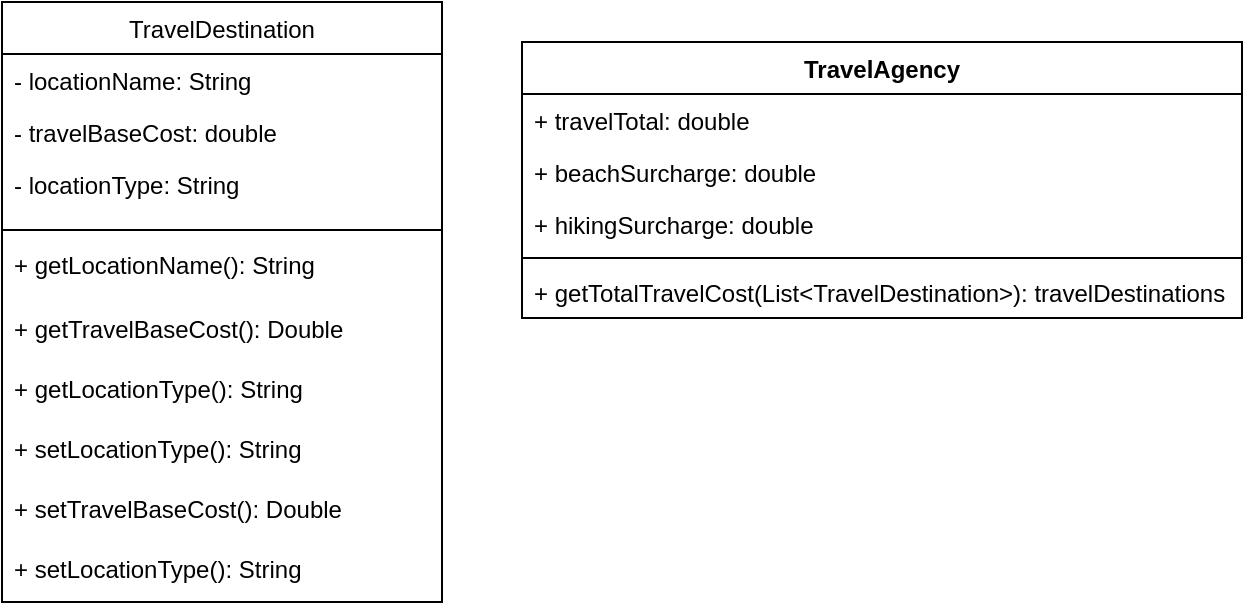 <mxfile version="20.4.1" type="github">
  <diagram id="fAXl7OuZk7RRFoEWN3Ao" name="Page-1">
    <mxGraphModel dx="780" dy="1079" grid="1" gridSize="10" guides="1" tooltips="1" connect="1" arrows="1" fold="1" page="1" pageScale="1" pageWidth="850" pageHeight="1100" math="0" shadow="0">
      <root>
        <mxCell id="0" />
        <mxCell id="1" parent="0" />
        <mxCell id="sYxfIPcY-UZjuVQNyiZb-36" value="TravelDestination" style="swimlane;fontStyle=0;childLayout=stackLayout;horizontal=1;startSize=26;fillColor=none;horizontalStack=0;resizeParent=1;resizeParentMax=0;resizeLast=0;collapsible=1;marginBottom=0;" vertex="1" parent="1">
          <mxGeometry x="60" y="120" width="220" height="300" as="geometry" />
        </mxCell>
        <mxCell id="sYxfIPcY-UZjuVQNyiZb-37" value="- locationName: String" style="text;strokeColor=none;fillColor=none;align=left;verticalAlign=top;spacingLeft=4;spacingRight=4;overflow=hidden;rotatable=0;points=[[0,0.5],[1,0.5]];portConstraint=eastwest;" vertex="1" parent="sYxfIPcY-UZjuVQNyiZb-36">
          <mxGeometry y="26" width="220" height="26" as="geometry" />
        </mxCell>
        <mxCell id="sYxfIPcY-UZjuVQNyiZb-38" value="- travelBaseCost: double" style="text;strokeColor=none;fillColor=none;align=left;verticalAlign=top;spacingLeft=4;spacingRight=4;overflow=hidden;rotatable=0;points=[[0,0.5],[1,0.5]];portConstraint=eastwest;" vertex="1" parent="sYxfIPcY-UZjuVQNyiZb-36">
          <mxGeometry y="52" width="220" height="26" as="geometry" />
        </mxCell>
        <mxCell id="sYxfIPcY-UZjuVQNyiZb-39" value="- locationType: String" style="text;strokeColor=none;fillColor=none;align=left;verticalAlign=top;spacingLeft=4;spacingRight=4;overflow=hidden;rotatable=0;points=[[0,0.5],[1,0.5]];portConstraint=eastwest;" vertex="1" parent="sYxfIPcY-UZjuVQNyiZb-36">
          <mxGeometry y="78" width="220" height="32" as="geometry" />
        </mxCell>
        <mxCell id="sYxfIPcY-UZjuVQNyiZb-55" value="" style="line;strokeWidth=1;fillColor=none;align=left;verticalAlign=middle;spacingTop=-1;spacingLeft=3;spacingRight=3;rotatable=0;labelPosition=right;points=[];portConstraint=eastwest;strokeColor=inherit;" vertex="1" parent="sYxfIPcY-UZjuVQNyiZb-36">
          <mxGeometry y="110" width="220" height="8" as="geometry" />
        </mxCell>
        <mxCell id="sYxfIPcY-UZjuVQNyiZb-52" value="+ getLocationName(): String" style="text;strokeColor=none;fillColor=none;align=left;verticalAlign=top;spacingLeft=4;spacingRight=4;overflow=hidden;rotatable=0;points=[[0,0.5],[1,0.5]];portConstraint=eastwest;" vertex="1" parent="sYxfIPcY-UZjuVQNyiZb-36">
          <mxGeometry y="118" width="220" height="32" as="geometry" />
        </mxCell>
        <mxCell id="sYxfIPcY-UZjuVQNyiZb-54" value="+ getTravelBaseCost(): Double" style="text;strokeColor=none;fillColor=none;align=left;verticalAlign=top;spacingLeft=4;spacingRight=4;overflow=hidden;rotatable=0;points=[[0,0.5],[1,0.5]];portConstraint=eastwest;" vertex="1" parent="sYxfIPcY-UZjuVQNyiZb-36">
          <mxGeometry y="150" width="220" height="30" as="geometry" />
        </mxCell>
        <mxCell id="sYxfIPcY-UZjuVQNyiZb-56" value="+ getLocationType(): String" style="text;strokeColor=none;fillColor=none;align=left;verticalAlign=top;spacingLeft=4;spacingRight=4;overflow=hidden;rotatable=0;points=[[0,0.5],[1,0.5]];portConstraint=eastwest;" vertex="1" parent="sYxfIPcY-UZjuVQNyiZb-36">
          <mxGeometry y="180" width="220" height="30" as="geometry" />
        </mxCell>
        <mxCell id="sYxfIPcY-UZjuVQNyiZb-57" value="+ setLocationType(): String" style="text;strokeColor=none;fillColor=none;align=left;verticalAlign=top;spacingLeft=4;spacingRight=4;overflow=hidden;rotatable=0;points=[[0,0.5],[1,0.5]];portConstraint=eastwest;" vertex="1" parent="sYxfIPcY-UZjuVQNyiZb-36">
          <mxGeometry y="210" width="220" height="30" as="geometry" />
        </mxCell>
        <mxCell id="sYxfIPcY-UZjuVQNyiZb-58" value="+ setTravelBaseCost(): Double" style="text;strokeColor=none;fillColor=none;align=left;verticalAlign=top;spacingLeft=4;spacingRight=4;overflow=hidden;rotatable=0;points=[[0,0.5],[1,0.5]];portConstraint=eastwest;" vertex="1" parent="sYxfIPcY-UZjuVQNyiZb-36">
          <mxGeometry y="240" width="220" height="30" as="geometry" />
        </mxCell>
        <mxCell id="sYxfIPcY-UZjuVQNyiZb-59" value="+ setLocationType(): String" style="text;strokeColor=none;fillColor=none;align=left;verticalAlign=top;spacingLeft=4;spacingRight=4;overflow=hidden;rotatable=0;points=[[0,0.5],[1,0.5]];portConstraint=eastwest;" vertex="1" parent="sYxfIPcY-UZjuVQNyiZb-36">
          <mxGeometry y="270" width="220" height="30" as="geometry" />
        </mxCell>
        <mxCell id="sYxfIPcY-UZjuVQNyiZb-60" value="TravelAgency" style="swimlane;fontStyle=1;align=center;verticalAlign=top;childLayout=stackLayout;horizontal=1;startSize=26;horizontalStack=0;resizeParent=1;resizeParentMax=0;resizeLast=0;collapsible=1;marginBottom=0;" vertex="1" parent="1">
          <mxGeometry x="320" y="140" width="360" height="138" as="geometry" />
        </mxCell>
        <mxCell id="sYxfIPcY-UZjuVQNyiZb-61" value="+ travelTotal: double " style="text;strokeColor=none;fillColor=none;align=left;verticalAlign=top;spacingLeft=4;spacingRight=4;overflow=hidden;rotatable=0;points=[[0,0.5],[1,0.5]];portConstraint=eastwest;" vertex="1" parent="sYxfIPcY-UZjuVQNyiZb-60">
          <mxGeometry y="26" width="360" height="26" as="geometry" />
        </mxCell>
        <mxCell id="sYxfIPcY-UZjuVQNyiZb-64" value="+ beachSurcharge: double" style="text;strokeColor=none;fillColor=none;align=left;verticalAlign=top;spacingLeft=4;spacingRight=4;overflow=hidden;rotatable=0;points=[[0,0.5],[1,0.5]];portConstraint=eastwest;" vertex="1" parent="sYxfIPcY-UZjuVQNyiZb-60">
          <mxGeometry y="52" width="360" height="26" as="geometry" />
        </mxCell>
        <mxCell id="sYxfIPcY-UZjuVQNyiZb-65" value="+ hikingSurcharge: double" style="text;strokeColor=none;fillColor=none;align=left;verticalAlign=top;spacingLeft=4;spacingRight=4;overflow=hidden;rotatable=0;points=[[0,0.5],[1,0.5]];portConstraint=eastwest;" vertex="1" parent="sYxfIPcY-UZjuVQNyiZb-60">
          <mxGeometry y="78" width="360" height="26" as="geometry" />
        </mxCell>
        <mxCell id="sYxfIPcY-UZjuVQNyiZb-62" value="" style="line;strokeWidth=1;fillColor=none;align=left;verticalAlign=middle;spacingTop=-1;spacingLeft=3;spacingRight=3;rotatable=0;labelPosition=right;points=[];portConstraint=eastwest;strokeColor=inherit;" vertex="1" parent="sYxfIPcY-UZjuVQNyiZb-60">
          <mxGeometry y="104" width="360" height="8" as="geometry" />
        </mxCell>
        <mxCell id="sYxfIPcY-UZjuVQNyiZb-63" value="+ getTotalTravelCost(List&lt;TravelDestination&gt;): travelDestinations" style="text;strokeColor=none;fillColor=none;align=left;verticalAlign=top;spacingLeft=4;spacingRight=4;overflow=hidden;rotatable=0;points=[[0,0.5],[1,0.5]];portConstraint=eastwest;" vertex="1" parent="sYxfIPcY-UZjuVQNyiZb-60">
          <mxGeometry y="112" width="360" height="26" as="geometry" />
        </mxCell>
      </root>
    </mxGraphModel>
  </diagram>
</mxfile>
